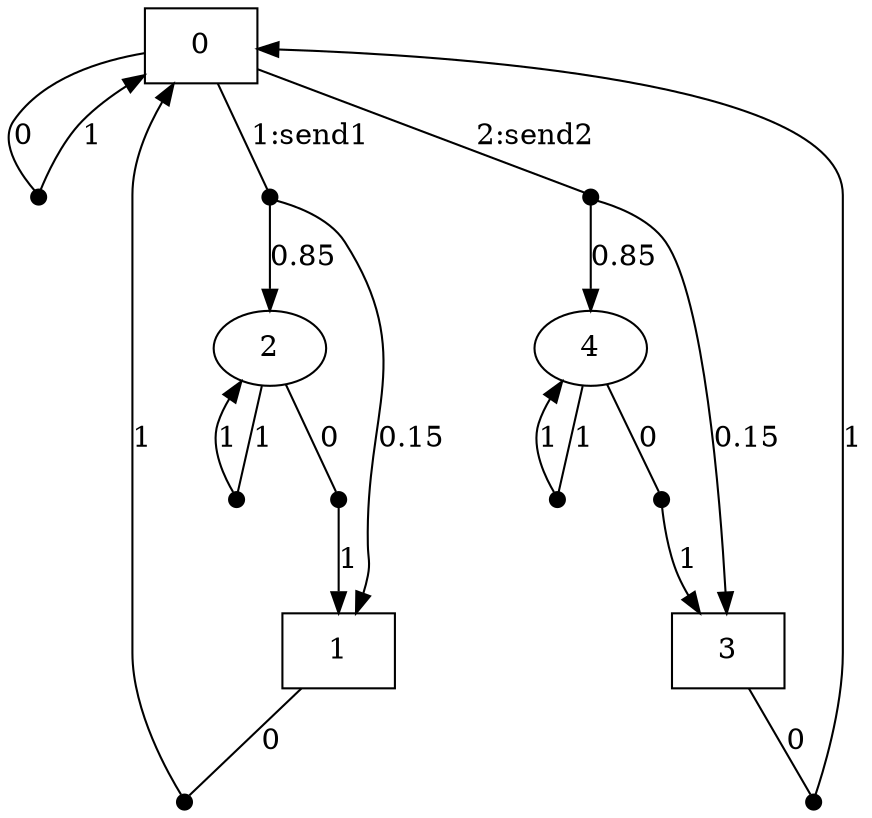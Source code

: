 digraph SMG {
node [label="",shape="box"];
0 [label="0"];
0 -> n0_0  [label="0",arrowhead="none"];
n0_0 [ shape=point,width=0.1,height=0.1,label="" ];
n0_0 -> 0 [label="1"];
0 -> n0_1  [label="1:send1",arrowhead="none"];
n0_1 [ shape=point,width=0.1,height=0.1,label="" ];
n0_1 -> 1 [label="0.15"];
n0_1 -> 2 [label="0.85"];
0 -> n0_2  [label="2:send2",arrowhead="none"];
n0_2 [ shape=point,width=0.1,height=0.1,label="" ];
n0_2 -> 3 [label="0.15"];
n0_2 -> 4 [label="0.85"];
1 [label="1"];
1 -> n1_0  [label="0",arrowhead="none"];
n1_0 [ shape=point,width=0.1,height=0.1,label="" ];
n1_0 -> 0 [label="1"];
2 [label="2",shape="oval"];
2 -> n2_0  [label="0",arrowhead="none"];
n2_0 [ shape=point,width=0.1,height=0.1,label="" ];
n2_0 -> 1 [label="1"];
2 -> n2_1  [label="1",arrowhead="none"];
n2_1 [ shape=point,width=0.1,height=0.1,label="" ];
n2_1 -> 2 [label="1"];
3 [label="3"];
3 -> n3_0  [label="0",arrowhead="none"];
n3_0 [ shape=point,width=0.1,height=0.1,label="" ];
n3_0 -> 0 [label="1"];
4 [label="4",shape="oval"];
4 -> n4_0  [label="0",arrowhead="none"];
n4_0 [ shape=point,width=0.1,height=0.1,label="" ];
n4_0 -> 3 [label="1"];
4 -> n4_1  [label="1",arrowhead="none"];
n4_1 [ shape=point,width=0.1,height=0.1,label="" ];
n4_1 -> 4 [label="1"];
}
